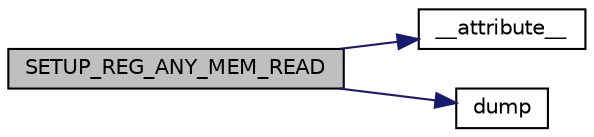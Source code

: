 digraph "SETUP_REG_ANY_MEM_READ"
{
  edge [fontname="Helvetica",fontsize="10",labelfontname="Helvetica",labelfontsize="10"];
  node [fontname="Helvetica",fontsize="10",shape=record];
  rankdir="LR";
  Node11 [label="SETUP_REG_ANY_MEM_READ",height=0.2,width=0.4,color="black", fillcolor="grey75", style="filled", fontcolor="black"];
  Node11 -> Node12 [color="midnightblue",fontsize="10",style="solid",fontname="Helvetica"];
  Node12 [label="__attribute__",height=0.2,width=0.4,color="black", fillcolor="white", style="filled",URL="$d5/d72/vmsa__descriptors_8h.html#aef13e0daaaf36e07fef84d08502226f2"];
  Node11 -> Node13 [color="midnightblue",fontsize="10",style="solid",fontname="Helvetica"];
  Node13 [label="dump",height=0.2,width=0.4,color="black", fillcolor="white", style="filled",URL="$d5/d72/vmsa__descriptors_8h.html#a5ef79f79723cddd5234dc46d851bc381"];
}
